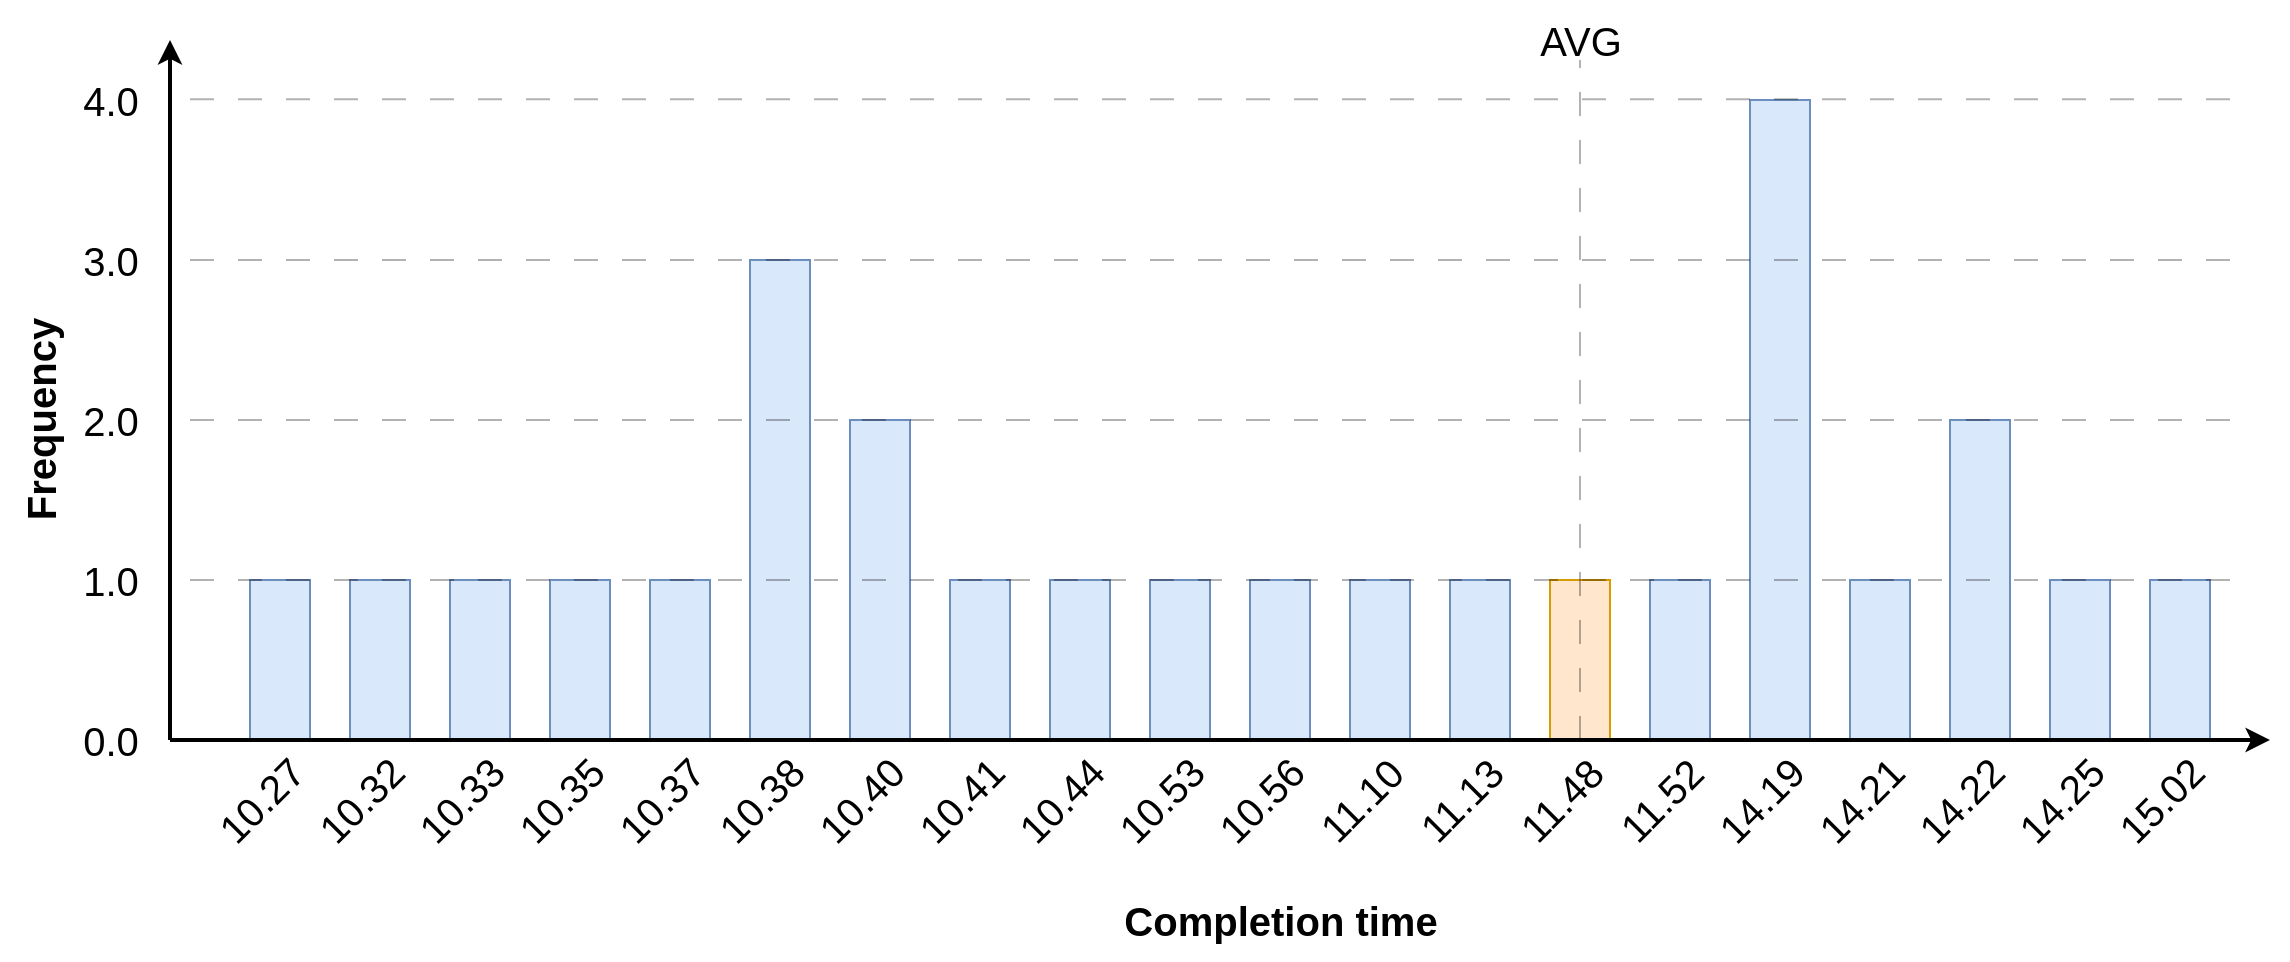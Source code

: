 <mxfile version="26.0.10">
  <diagram name="Page-1" id="1UVuTo6OyBwIhhFdItL1">
    <mxGraphModel dx="1444" dy="787" grid="1" gridSize="10" guides="1" tooltips="1" connect="1" arrows="1" fold="1" page="1" pageScale="1" pageWidth="850" pageHeight="1100" math="0" shadow="0">
      <root>
        <mxCell id="0" />
        <mxCell id="1" parent="0" />
        <mxCell id="z_KxUEg1rJt2UnxQ0d3g-74" value="&lt;font style=&quot;font-size: 20px;&quot;&gt;11.48&lt;font&gt;&lt;br&gt;&lt;/font&gt;&lt;/font&gt;" style="text;html=1;align=center;verticalAlign=middle;resizable=0;points=[];autosize=1;strokeColor=none;fillColor=none;rotation=-45;" vertex="1" parent="1">
          <mxGeometry x="940" y="570" width="70" height="40" as="geometry" />
        </mxCell>
        <mxCell id="z_KxUEg1rJt2UnxQ0d3g-2" value="" style="endArrow=classic;html=1;rounded=0;strokeWidth=2;" edge="1" parent="1">
          <mxGeometry width="50" height="50" relative="1" as="geometry">
            <mxPoint x="280" y="560" as="sourcePoint" />
            <mxPoint x="280" y="210" as="targetPoint" />
          </mxGeometry>
        </mxCell>
        <mxCell id="z_KxUEg1rJt2UnxQ0d3g-25" value="&lt;b&gt;&lt;font style=&quot;font-size: 20px;&quot;&gt;Frequency&lt;/font&gt;&lt;/b&gt;" style="text;html=1;align=center;verticalAlign=middle;resizable=0;points=[];autosize=1;strokeColor=none;fillColor=none;rotation=-90;" vertex="1" parent="1">
          <mxGeometry x="155" y="380" width="120" height="40" as="geometry" />
        </mxCell>
        <mxCell id="z_KxUEg1rJt2UnxQ0d3g-27" value="&lt;b&gt;&lt;font style=&quot;font-size: 20px;&quot;&gt;Completion time&lt;br&gt;&lt;/font&gt;&lt;/b&gt;" style="text;html=1;align=center;verticalAlign=middle;resizable=0;points=[];autosize=1;strokeColor=none;fillColor=none;rotation=0;" vertex="1" parent="1">
          <mxGeometry x="745" y="630" width="180" height="40" as="geometry" />
        </mxCell>
        <mxCell id="z_KxUEg1rJt2UnxQ0d3g-28" value="" style="rounded=0;whiteSpace=wrap;html=1;fillColor=#dae8fc;strokeColor=#6c8ebf;" vertex="1" parent="1">
          <mxGeometry x="320" y="480" width="30" height="80" as="geometry" />
        </mxCell>
        <mxCell id="z_KxUEg1rJt2UnxQ0d3g-29" value="" style="rounded=0;whiteSpace=wrap;html=1;fillColor=#dae8fc;strokeColor=#6c8ebf;" vertex="1" parent="1">
          <mxGeometry x="370" y="480" width="30" height="80" as="geometry" />
        </mxCell>
        <mxCell id="z_KxUEg1rJt2UnxQ0d3g-30" value="" style="rounded=0;whiteSpace=wrap;html=1;fillColor=#dae8fc;strokeColor=#6c8ebf;" vertex="1" parent="1">
          <mxGeometry x="420" y="480" width="30" height="80" as="geometry" />
        </mxCell>
        <mxCell id="z_KxUEg1rJt2UnxQ0d3g-31" value="" style="rounded=0;whiteSpace=wrap;html=1;fillColor=#dae8fc;strokeColor=#6c8ebf;" vertex="1" parent="1">
          <mxGeometry x="470" y="480" width="30" height="80" as="geometry" />
        </mxCell>
        <mxCell id="z_KxUEg1rJt2UnxQ0d3g-32" value="" style="rounded=0;whiteSpace=wrap;html=1;fillColor=#dae8fc;strokeColor=#6c8ebf;" vertex="1" parent="1">
          <mxGeometry x="520" y="480" width="30" height="80" as="geometry" />
        </mxCell>
        <mxCell id="z_KxUEg1rJt2UnxQ0d3g-33" value="" style="rounded=0;whiteSpace=wrap;html=1;fillColor=#dae8fc;strokeColor=#6c8ebf;" vertex="1" parent="1">
          <mxGeometry x="570" y="320" width="30" height="240" as="geometry" />
        </mxCell>
        <mxCell id="z_KxUEg1rJt2UnxQ0d3g-34" value="" style="rounded=0;whiteSpace=wrap;html=1;fillColor=#dae8fc;strokeColor=#6c8ebf;" vertex="1" parent="1">
          <mxGeometry x="620" y="400" width="30" height="160" as="geometry" />
        </mxCell>
        <mxCell id="z_KxUEg1rJt2UnxQ0d3g-35" value="" style="rounded=0;whiteSpace=wrap;html=1;fillColor=#dae8fc;strokeColor=#6c8ebf;" vertex="1" parent="1">
          <mxGeometry x="670" y="480" width="30" height="80" as="geometry" />
        </mxCell>
        <mxCell id="z_KxUEg1rJt2UnxQ0d3g-36" value="" style="rounded=0;whiteSpace=wrap;html=1;fillColor=#dae8fc;strokeColor=#6c8ebf;" vertex="1" parent="1">
          <mxGeometry x="720" y="480" width="30" height="80" as="geometry" />
        </mxCell>
        <mxCell id="z_KxUEg1rJt2UnxQ0d3g-37" value="" style="rounded=0;whiteSpace=wrap;html=1;fillColor=#dae8fc;strokeColor=#6c8ebf;" vertex="1" parent="1">
          <mxGeometry x="770" y="480" width="30" height="80" as="geometry" />
        </mxCell>
        <mxCell id="z_KxUEg1rJt2UnxQ0d3g-38" value="" style="rounded=0;whiteSpace=wrap;html=1;fillColor=#dae8fc;strokeColor=#6c8ebf;" vertex="1" parent="1">
          <mxGeometry x="820" y="480" width="30" height="80" as="geometry" />
        </mxCell>
        <mxCell id="z_KxUEg1rJt2UnxQ0d3g-39" value="" style="rounded=0;whiteSpace=wrap;html=1;fillColor=#dae8fc;strokeColor=#6c8ebf;" vertex="1" parent="1">
          <mxGeometry x="870" y="480" width="30" height="80" as="geometry" />
        </mxCell>
        <mxCell id="z_KxUEg1rJt2UnxQ0d3g-40" value="" style="rounded=0;whiteSpace=wrap;html=1;fillColor=#dae8fc;strokeColor=#6c8ebf;" vertex="1" parent="1">
          <mxGeometry x="920" y="480" width="30" height="80" as="geometry" />
        </mxCell>
        <mxCell id="z_KxUEg1rJt2UnxQ0d3g-41" value="" style="rounded=0;whiteSpace=wrap;html=1;fillColor=#ffe6cc;strokeColor=#d79b00;" vertex="1" parent="1">
          <mxGeometry x="970" y="480" width="30" height="80" as="geometry" />
        </mxCell>
        <mxCell id="z_KxUEg1rJt2UnxQ0d3g-42" value="" style="rounded=0;whiteSpace=wrap;html=1;fillColor=#dae8fc;strokeColor=#6c8ebf;" vertex="1" parent="1">
          <mxGeometry x="1020" y="480" width="30" height="80" as="geometry" />
        </mxCell>
        <mxCell id="z_KxUEg1rJt2UnxQ0d3g-43" value="" style="rounded=0;whiteSpace=wrap;html=1;fillColor=#dae8fc;strokeColor=#6c8ebf;" vertex="1" parent="1">
          <mxGeometry x="1170" y="400" width="30" height="160" as="geometry" />
        </mxCell>
        <mxCell id="z_KxUEg1rJt2UnxQ0d3g-44" value="" style="rounded=0;whiteSpace=wrap;html=1;fillColor=#dae8fc;strokeColor=#6c8ebf;" vertex="1" parent="1">
          <mxGeometry x="1120" y="480" width="30" height="80" as="geometry" />
        </mxCell>
        <mxCell id="z_KxUEg1rJt2UnxQ0d3g-45" value="" style="rounded=0;whiteSpace=wrap;html=1;fillColor=#dae8fc;strokeColor=#6c8ebf;" vertex="1" parent="1">
          <mxGeometry x="1220" y="480" width="30" height="80" as="geometry" />
        </mxCell>
        <mxCell id="z_KxUEg1rJt2UnxQ0d3g-46" value="" style="rounded=0;whiteSpace=wrap;html=1;fillColor=#dae8fc;strokeColor=#6c8ebf;" vertex="1" parent="1">
          <mxGeometry x="1270" y="480" width="30" height="80" as="geometry" />
        </mxCell>
        <mxCell id="z_KxUEg1rJt2UnxQ0d3g-47" value="" style="rounded=0;whiteSpace=wrap;html=1;fillColor=#dae8fc;strokeColor=#6c8ebf;" vertex="1" parent="1">
          <mxGeometry x="1070" y="240" width="30" height="320" as="geometry" />
        </mxCell>
        <mxCell id="z_KxUEg1rJt2UnxQ0d3g-48" value="&lt;font style=&quot;font-size: 20px;&quot;&gt;0.0&lt;font&gt;&lt;br&gt;&lt;/font&gt;&lt;/font&gt;" style="text;html=1;align=center;verticalAlign=middle;resizable=0;points=[];autosize=1;strokeColor=none;fillColor=none;rotation=0;" vertex="1" parent="1">
          <mxGeometry x="225" y="540" width="50" height="40" as="geometry" />
        </mxCell>
        <mxCell id="z_KxUEg1rJt2UnxQ0d3g-49" value="&lt;font style=&quot;font-size: 20px;&quot;&gt;1.0&lt;font&gt;&lt;br&gt;&lt;/font&gt;&lt;/font&gt;" style="text;html=1;align=center;verticalAlign=middle;resizable=0;points=[];autosize=1;strokeColor=none;fillColor=none;rotation=0;" vertex="1" parent="1">
          <mxGeometry x="225" y="460" width="50" height="40" as="geometry" />
        </mxCell>
        <mxCell id="z_KxUEg1rJt2UnxQ0d3g-53" value="&lt;font style=&quot;font-size: 20px;&quot;&gt;3.0&lt;font&gt;&lt;br&gt;&lt;/font&gt;&lt;/font&gt;" style="text;html=1;align=center;verticalAlign=middle;resizable=0;points=[];autosize=1;strokeColor=none;fillColor=none;rotation=0;" vertex="1" parent="1">
          <mxGeometry x="225" y="300" width="50" height="40" as="geometry" />
        </mxCell>
        <mxCell id="z_KxUEg1rJt2UnxQ0d3g-54" value="&lt;font style=&quot;font-size: 20px;&quot;&gt;4.0&lt;font&gt;&lt;br&gt;&lt;/font&gt;&lt;/font&gt;" style="text;html=1;align=center;verticalAlign=middle;resizable=0;points=[];autosize=1;strokeColor=none;fillColor=none;rotation=0;" vertex="1" parent="1">
          <mxGeometry x="225" y="220" width="50" height="40" as="geometry" />
        </mxCell>
        <mxCell id="z_KxUEg1rJt2UnxQ0d3g-55" value="&lt;font style=&quot;font-size: 20px;&quot;&gt;2.0&lt;font&gt;&lt;br&gt;&lt;/font&gt;&lt;/font&gt;" style="text;html=1;align=center;verticalAlign=middle;resizable=0;points=[];autosize=1;strokeColor=none;fillColor=none;rotation=0;" vertex="1" parent="1">
          <mxGeometry x="225" y="380" width="50" height="40" as="geometry" />
        </mxCell>
        <mxCell id="z_KxUEg1rJt2UnxQ0d3g-52" value="" style="endArrow=none;dashed=1;html=1;rounded=0;dashPattern=12 12;opacity=30;" edge="1" parent="1">
          <mxGeometry width="50" height="50" relative="1" as="geometry">
            <mxPoint x="290" y="320" as="sourcePoint" />
            <mxPoint x="1310" y="320" as="targetPoint" />
          </mxGeometry>
        </mxCell>
        <mxCell id="z_KxUEg1rJt2UnxQ0d3g-56" value="" style="endArrow=none;dashed=1;html=1;rounded=0;dashPattern=12 12;opacity=30;" edge="1" parent="1">
          <mxGeometry width="50" height="50" relative="1" as="geometry">
            <mxPoint x="290" y="239.68" as="sourcePoint" />
            <mxPoint x="1310" y="239.68" as="targetPoint" />
          </mxGeometry>
        </mxCell>
        <mxCell id="z_KxUEg1rJt2UnxQ0d3g-57" value="" style="endArrow=none;dashed=1;html=1;rounded=0;dashPattern=12 12;opacity=30;" edge="1" parent="1">
          <mxGeometry width="50" height="50" relative="1" as="geometry">
            <mxPoint x="290" y="480.0" as="sourcePoint" />
            <mxPoint x="1310" y="480.0" as="targetPoint" />
          </mxGeometry>
        </mxCell>
        <mxCell id="z_KxUEg1rJt2UnxQ0d3g-58" value="" style="endArrow=none;dashed=1;html=1;rounded=0;dashPattern=12 12;opacity=30;" edge="1" parent="1">
          <mxGeometry width="50" height="50" relative="1" as="geometry">
            <mxPoint x="290" y="400" as="sourcePoint" />
            <mxPoint x="1310" y="400" as="targetPoint" />
          </mxGeometry>
        </mxCell>
        <mxCell id="z_KxUEg1rJt2UnxQ0d3g-3" value="" style="endArrow=classic;html=1;rounded=0;strokeWidth=2;" edge="1" parent="1">
          <mxGeometry width="50" height="50" relative="1" as="geometry">
            <mxPoint x="280" y="560" as="sourcePoint" />
            <mxPoint x="1330" y="560" as="targetPoint" />
          </mxGeometry>
        </mxCell>
        <mxCell id="z_KxUEg1rJt2UnxQ0d3g-61" value="&lt;font style=&quot;font-size: 20px;&quot;&gt;10.27&lt;font&gt;&lt;br&gt;&lt;/font&gt;&lt;/font&gt;" style="text;html=1;align=center;verticalAlign=middle;resizable=0;points=[];autosize=1;strokeColor=none;fillColor=none;rotation=-45;" vertex="1" parent="1">
          <mxGeometry x="290" y="570" width="70" height="40" as="geometry" />
        </mxCell>
        <mxCell id="z_KxUEg1rJt2UnxQ0d3g-62" value="&lt;font style=&quot;font-size: 20px;&quot;&gt;10.32&lt;font&gt;&lt;br&gt;&lt;/font&gt;&lt;/font&gt;" style="text;html=1;align=center;verticalAlign=middle;resizable=0;points=[];autosize=1;strokeColor=none;fillColor=none;rotation=-45;" vertex="1" parent="1">
          <mxGeometry x="340" y="570" width="70" height="40" as="geometry" />
        </mxCell>
        <mxCell id="z_KxUEg1rJt2UnxQ0d3g-63" value="&lt;font style=&quot;font-size: 20px;&quot;&gt;10.33&lt;font&gt;&lt;br&gt;&lt;/font&gt;&lt;/font&gt;" style="text;html=1;align=center;verticalAlign=middle;resizable=0;points=[];autosize=1;strokeColor=none;fillColor=none;rotation=-45;" vertex="1" parent="1">
          <mxGeometry x="390" y="570" width="70" height="40" as="geometry" />
        </mxCell>
        <mxCell id="z_KxUEg1rJt2UnxQ0d3g-64" value="&lt;font style=&quot;font-size: 20px;&quot;&gt;10.35&lt;font&gt;&lt;br&gt;&lt;/font&gt;&lt;/font&gt;" style="text;html=1;align=center;verticalAlign=middle;resizable=0;points=[];autosize=1;strokeColor=none;fillColor=none;rotation=-45;" vertex="1" parent="1">
          <mxGeometry x="440" y="570" width="70" height="40" as="geometry" />
        </mxCell>
        <mxCell id="z_KxUEg1rJt2UnxQ0d3g-65" value="&lt;font style=&quot;font-size: 20px;&quot;&gt;10.37&lt;font&gt;&lt;br&gt;&lt;/font&gt;&lt;/font&gt;" style="text;html=1;align=center;verticalAlign=middle;resizable=0;points=[];autosize=1;strokeColor=none;fillColor=none;rotation=-45;" vertex="1" parent="1">
          <mxGeometry x="490" y="570" width="70" height="40" as="geometry" />
        </mxCell>
        <mxCell id="z_KxUEg1rJt2UnxQ0d3g-66" value="&lt;font style=&quot;font-size: 20px;&quot;&gt;10.38&lt;font&gt;&lt;br&gt;&lt;/font&gt;&lt;/font&gt;" style="text;html=1;align=center;verticalAlign=middle;resizable=0;points=[];autosize=1;strokeColor=none;fillColor=none;rotation=-45;" vertex="1" parent="1">
          <mxGeometry x="540" y="570" width="70" height="40" as="geometry" />
        </mxCell>
        <mxCell id="z_KxUEg1rJt2UnxQ0d3g-67" value="&lt;font style=&quot;font-size: 20px;&quot;&gt;10.40&lt;font&gt;&lt;br&gt;&lt;/font&gt;&lt;/font&gt;" style="text;html=1;align=center;verticalAlign=middle;resizable=0;points=[];autosize=1;strokeColor=none;fillColor=none;rotation=-45;" vertex="1" parent="1">
          <mxGeometry x="590" y="570" width="70" height="40" as="geometry" />
        </mxCell>
        <mxCell id="z_KxUEg1rJt2UnxQ0d3g-68" value="&lt;font style=&quot;font-size: 20px;&quot;&gt;10.41&lt;font&gt;&lt;br&gt;&lt;/font&gt;&lt;/font&gt;" style="text;html=1;align=center;verticalAlign=middle;resizable=0;points=[];autosize=1;strokeColor=none;fillColor=none;rotation=-45;" vertex="1" parent="1">
          <mxGeometry x="640" y="570" width="70" height="40" as="geometry" />
        </mxCell>
        <mxCell id="z_KxUEg1rJt2UnxQ0d3g-69" value="&lt;font style=&quot;font-size: 20px;&quot;&gt;10.44&lt;font&gt;&lt;br&gt;&lt;/font&gt;&lt;/font&gt;" style="text;html=1;align=center;verticalAlign=middle;resizable=0;points=[];autosize=1;strokeColor=none;fillColor=none;rotation=-45;" vertex="1" parent="1">
          <mxGeometry x="690" y="570" width="70" height="40" as="geometry" />
        </mxCell>
        <mxCell id="z_KxUEg1rJt2UnxQ0d3g-70" value="&lt;font style=&quot;font-size: 20px;&quot;&gt;10.53&lt;font&gt;&lt;br&gt;&lt;/font&gt;&lt;/font&gt;" style="text;html=1;align=center;verticalAlign=middle;resizable=0;points=[];autosize=1;strokeColor=none;fillColor=none;rotation=-45;" vertex="1" parent="1">
          <mxGeometry x="740" y="570" width="70" height="40" as="geometry" />
        </mxCell>
        <mxCell id="z_KxUEg1rJt2UnxQ0d3g-71" value="&lt;font style=&quot;font-size: 20px;&quot;&gt;10.56&lt;font&gt;&lt;br&gt;&lt;/font&gt;&lt;/font&gt;" style="text;html=1;align=center;verticalAlign=middle;resizable=0;points=[];autosize=1;strokeColor=none;fillColor=none;rotation=-45;" vertex="1" parent="1">
          <mxGeometry x="790" y="570" width="70" height="40" as="geometry" />
        </mxCell>
        <mxCell id="z_KxUEg1rJt2UnxQ0d3g-72" value="&lt;font style=&quot;font-size: 20px;&quot;&gt;11.10&lt;font&gt;&lt;br&gt;&lt;/font&gt;&lt;/font&gt;" style="text;html=1;align=center;verticalAlign=middle;resizable=0;points=[];autosize=1;strokeColor=none;fillColor=none;rotation=-45;" vertex="1" parent="1">
          <mxGeometry x="840" y="570" width="70" height="40" as="geometry" />
        </mxCell>
        <mxCell id="z_KxUEg1rJt2UnxQ0d3g-73" value="&lt;font style=&quot;font-size: 20px;&quot;&gt;11.13&lt;font&gt;&lt;br&gt;&lt;/font&gt;&lt;/font&gt;" style="text;html=1;align=center;verticalAlign=middle;resizable=0;points=[];autosize=1;strokeColor=none;fillColor=none;rotation=-45;" vertex="1" parent="1">
          <mxGeometry x="890" y="570" width="70" height="40" as="geometry" />
        </mxCell>
        <mxCell id="z_KxUEg1rJt2UnxQ0d3g-75" value="&lt;font style=&quot;font-size: 20px;&quot;&gt;11.52&lt;font&gt;&lt;br&gt;&lt;/font&gt;&lt;/font&gt;" style="text;html=1;align=center;verticalAlign=middle;resizable=0;points=[];autosize=1;strokeColor=none;fillColor=none;rotation=-45;" vertex="1" parent="1">
          <mxGeometry x="990" y="570" width="70" height="40" as="geometry" />
        </mxCell>
        <mxCell id="z_KxUEg1rJt2UnxQ0d3g-76" value="&lt;font style=&quot;font-size: 20px;&quot;&gt;14.19&lt;font&gt;&lt;br&gt;&lt;/font&gt;&lt;/font&gt;" style="text;html=1;align=center;verticalAlign=middle;resizable=0;points=[];autosize=1;strokeColor=none;fillColor=none;rotation=-45;" vertex="1" parent="1">
          <mxGeometry x="1040" y="570" width="70" height="40" as="geometry" />
        </mxCell>
        <mxCell id="z_KxUEg1rJt2UnxQ0d3g-77" value="&lt;font style=&quot;font-size: 20px;&quot;&gt;14.21&lt;font&gt;&lt;br&gt;&lt;/font&gt;&lt;/font&gt;" style="text;html=1;align=center;verticalAlign=middle;resizable=0;points=[];autosize=1;strokeColor=none;fillColor=none;rotation=-45;" vertex="1" parent="1">
          <mxGeometry x="1090" y="570" width="70" height="40" as="geometry" />
        </mxCell>
        <mxCell id="z_KxUEg1rJt2UnxQ0d3g-78" value="&lt;font style=&quot;font-size: 20px;&quot;&gt;14.22&lt;font&gt;&lt;br&gt;&lt;/font&gt;&lt;/font&gt;" style="text;html=1;align=center;verticalAlign=middle;resizable=0;points=[];autosize=1;strokeColor=none;fillColor=none;rotation=-45;" vertex="1" parent="1">
          <mxGeometry x="1140" y="570" width="70" height="40" as="geometry" />
        </mxCell>
        <mxCell id="z_KxUEg1rJt2UnxQ0d3g-79" value="&lt;font style=&quot;font-size: 20px;&quot;&gt;14.25&lt;font&gt;&lt;br&gt;&lt;/font&gt;&lt;/font&gt;" style="text;html=1;align=center;verticalAlign=middle;resizable=0;points=[];autosize=1;strokeColor=none;fillColor=none;rotation=-45;" vertex="1" parent="1">
          <mxGeometry x="1190" y="570" width="70" height="40" as="geometry" />
        </mxCell>
        <mxCell id="z_KxUEg1rJt2UnxQ0d3g-80" value="&lt;font style=&quot;font-size: 20px;&quot;&gt;15.02&lt;font&gt;&lt;br&gt;&lt;/font&gt;&lt;/font&gt;" style="text;html=1;align=center;verticalAlign=middle;resizable=0;points=[];autosize=1;strokeColor=none;fillColor=none;rotation=-45;" vertex="1" parent="1">
          <mxGeometry x="1240" y="570" width="70" height="40" as="geometry" />
        </mxCell>
        <mxCell id="z_KxUEg1rJt2UnxQ0d3g-83" value="" style="endArrow=none;html=1;rounded=0;dashed=1;dashPattern=12 12;opacity=30;" edge="1" parent="1">
          <mxGeometry width="50" height="50" relative="1" as="geometry">
            <mxPoint x="985" y="560" as="sourcePoint" />
            <mxPoint x="985" y="220" as="targetPoint" />
          </mxGeometry>
        </mxCell>
        <mxCell id="z_KxUEg1rJt2UnxQ0d3g-84" value="&lt;font style=&quot;font-size: 20px;&quot;&gt;AVG&lt;font&gt;&lt;br&gt;&lt;/font&gt;&lt;/font&gt;" style="text;html=1;align=center;verticalAlign=middle;resizable=0;points=[];autosize=1;strokeColor=none;fillColor=none;rotation=0;" vertex="1" parent="1">
          <mxGeometry x="955" y="190" width="60" height="40" as="geometry" />
        </mxCell>
      </root>
    </mxGraphModel>
  </diagram>
</mxfile>
